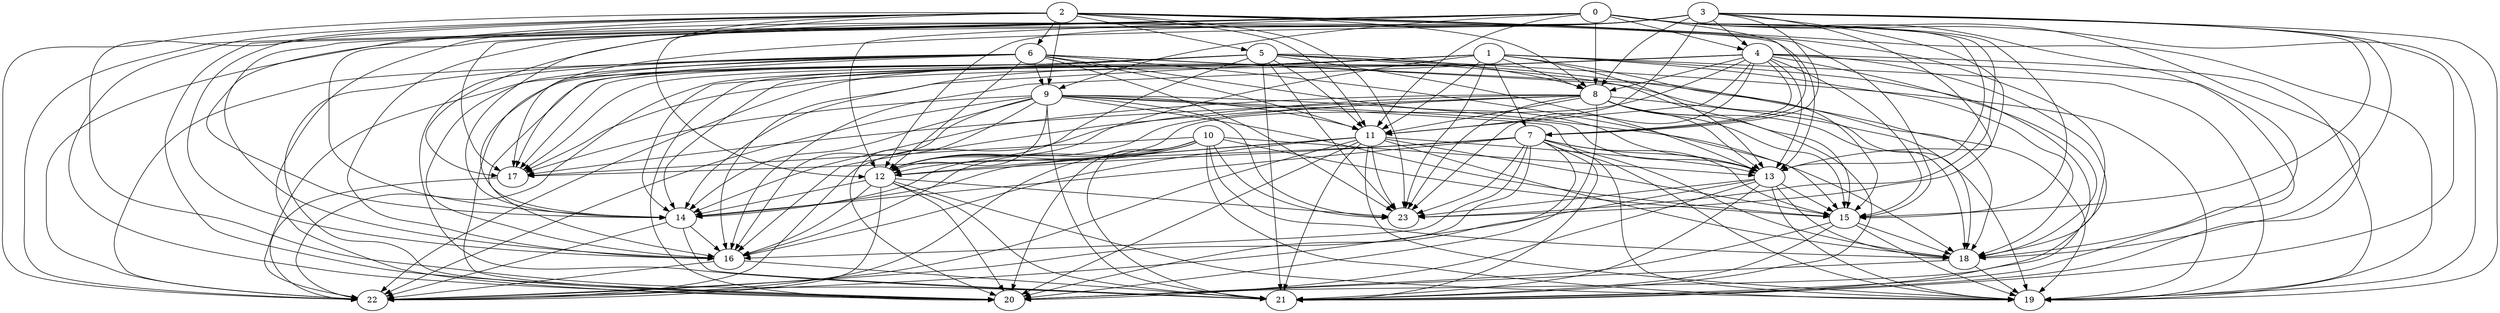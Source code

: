 digraph {
    15 -> 21;
    6 -> 18;
    7 -> 17;
    3 -> 13;
    14 -> 22;
    3 -> 22;
    8 -> 18;
    5 -> 19;
    9 -> 17;
    0 -> 14;
    11 -> 14;
    2 -> 11;
    0 -> 23;
    11 -> 23;
    1 -> 15;
    6 -> 11;
    6 -> 20;
    16 -> 22;
    18 -> 19;
    7 -> 19;
    3 -> 15;
    5 -> 12;
    8 -> 11;
    0 -> 7;
    5 -> 21;
    4 -> 23;
    9 -> 19;
    0 -> 16;
    11 -> 16;
    1 -> 8;
    10 -> 20;
    1 -> 17;
    13 -> 19;
    6 -> 13;
    7 -> 12;
    7 -> 21;
    3 -> 8;
    12 -> 20;
    3 -> 17;
    5 -> 14;
    9 -> 12;
    0 -> 9;
    5 -> 23;
    9 -> 21;
    10 -> 22;
    1 -> 19;
    15 -> 18;
    13 -> 21;
    7 -> 14;
    7 -> 23;
    12 -> 22;
    3 -> 19;
    5 -> 16;
    4 -> 18;
    9 -> 14;
    10 -> 15;
    1 -> 12;
    1 -> 21;
    13 -> 23;
    2 -> 20;
    7 -> 16;
    3 -> 12;
    4 -> 11;
    3 -> 21;
    14 -> 21;
    5 -> 18;
    4 -> 20;
    9 -> 16;
    8 -> 20;
    10 -> 17;
    1 -> 14;
    2 -> 13;
    1 -> 23;
    2 -> 22;
    16 -> 21;
    6 -> 22;
    3 -> 14;
    5 -> 11;
    4 -> 13;
    3 -> 23;
    4 -> 22;
    8 -> 13;
    1 -> 7;
    2 -> 6;
    8 -> 22;
    10 -> 19;
    13 -> 18;
    1 -> 16;
    2 -> 15;
    0 -> 18;
    11 -> 18;
    6 -> 15;
    3 -> 7;
    12 -> 19;
    3 -> 16;
    14 -> 16;
    5 -> 13;
    4 -> 15;
    8 -> 15;
    10 -> 12;
    0 -> 11;
    2 -> 8;
    10 -> 21;
    9 -> 23;
    1 -> 18;
    2 -> 17;
    11 -> 20;
    0 -> 20;
    15 -> 20;
    6 -> 17;
    4 -> 8;
    12 -> 21;
    3 -> 18;
    4 -> 17;
    0 -> 4;
    8 -> 17;
    10 -> 14;
    1 -> 11;
    0 -> 13;
    11 -> 13;
    10 -> 23;
    1 -> 20;
    0 -> 22;
    2 -> 19;
    11 -> 22;
    6 -> 19;
    7 -> 18;
    12 -> 14;
    3 -> 11;
    12 -> 23;
    4 -> 19;
    17 -> 22;
    5 -> 20;
    10 -> 16;
    9 -> 18;
    8 -> 19;
    2 -> 12;
    1 -> 13;
    0 -> 15;
    11 -> 15;
    2 -> 21;
    6 -> 12;
    3 -> 4;
    6 -> 21;
    18 -> 20;
    7 -> 20;
    12 -> 16;
    4 -> 12;
    4 -> 21;
    8 -> 12;
    9 -> 11;
    0 -> 8;
    2 -> 5;
    5 -> 22;
    10 -> 18;
    9 -> 20;
    8 -> 21;
    2 -> 14;
    0 -> 17;
    2 -> 23;
    13 -> 20;
    6 -> 14;
    7 -> 13;
    6 -> 23;
    7 -> 22;
    4 -> 14;
    5 -> 15;
    8 -> 14;
    9 -> 13;
    8 -> 23;
    9 -> 22;
    0 -> 19;
    2 -> 16;
    11 -> 19;
    13 -> 22;
    15 -> 19;
    6 -> 16;
    7 -> 15;
    4 -> 7;
    4 -> 16;
    5 -> 8;
    3 -> 20;
    5 -> 17;
    8 -> 16;
    10 -> 13;
    9 -> 15;
    0 -> 12;
    2 -> 9;
    11 -> 12;
    0 -> 21;
    2 -> 18;
    11 -> 21;
    13 -> 15;
    6 -> 9;
    1 -> 22;
}